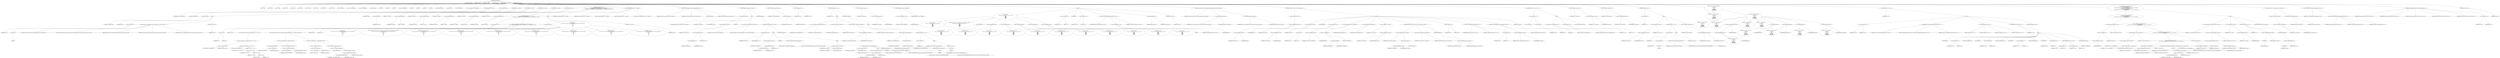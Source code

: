 digraph hostapd_notif_assoc {  
"1000126" [label = "(METHOD,hostapd_notif_assoc)" ]
"1000127" [label = "(PARAM,hostapd_data *hapd)" ]
"1000128" [label = "(PARAM,const u8 *addr)" ]
"1000129" [label = "(PARAM,const u8 *req_ies)" ]
"1000130" [label = "(PARAM,size_t req_ies_len)" ]
"1000131" [label = "(PARAM,int reassoc)" ]
"1000132" [label = "(BLOCK,,)" ]
"1000133" [label = "(LOCAL,v6: __int64)" ]
"1000134" [label = "(LOCAL,v11: __int64)" ]
"1000135" [label = "(LOCAL,v12: __int64)" ]
"1000136" [label = "(LOCAL,v13: __int64)" ]
"1000137" [label = "(LOCAL,v14: __int64)" ]
"1000138" [label = "(LOCAL,v15: __int64)" ]
"1000139" [label = "(LOCAL,v16: const u8 *)" ]
"1000140" [label = "(LOCAL,v17: size_t)" ]
"1000141" [label = "(LOCAL,v18: sta_info *)" ]
"1000142" [label = "(LOCAL,v19: sta_info *)" ]
"1000143" [label = "(LOCAL,v20: hostapd_iface *)" ]
"1000144" [label = "(LOCAL,v21: wpa_state_machine *)" ]
"1000145" [label = "(LOCAL,v22: wpa_authenticator *)" ]
"1000146" [label = "(LOCAL,v23: unsigned int)" ]
"1000147" [label = "(LOCAL,v24: bool)" ]
"1000148" [label = "(LOCAL,v25: u32)" ]
"1000149" [label = "(LOCAL,v26: int)" ]
"1000150" [label = "(LOCAL,v27: wpa_state_machine *)" ]
"1000151" [label = "(LOCAL,v28: int)" ]
"1000152" [label = "(LOCAL,v30: u8 *)" ]
"1000153" [label = "(LOCAL,v31: int)" ]
"1000154" [label = "(LOCAL,res: int)" ]
"1000155" [label = "(LOCAL,elems: ieee802_11_elems)" ]
"1000156" [label = "(LOCAL,buf: u8 [ 1064 ])" ]
"1000157" [label = "(LOCAL,v35: unsigned __int64)" ]
"1000158" [label = "(<operator>.assignment,v35 = __readfsqword(0x28u))" ]
"1000159" [label = "(IDENTIFIER,v35,v35 = __readfsqword(0x28u))" ]
"1000160" [label = "(__readfsqword,__readfsqword(0x28u))" ]
"1000161" [label = "(LITERAL,0x28u,__readfsqword(0x28u))" ]
"1000162" [label = "(CONTROL_STRUCTURE,if ( !addr ),if ( !addr ))" ]
"1000163" [label = "(<operator>.logicalNot,!addr)" ]
"1000164" [label = "(IDENTIFIER,addr,!addr)" ]
"1000165" [label = "(BLOCK,,)" ]
"1000166" [label = "(<operator>.assignment,v28 = -1)" ]
"1000167" [label = "(IDENTIFIER,v28,v28 = -1)" ]
"1000168" [label = "(<operator>.minus,-1)" ]
"1000169" [label = "(LITERAL,1,-1)" ]
"1000170" [label = "(wpa_printf,wpa_printf(2, \"hostapd_notif_assoc: Skip event with no address\", req_ies, req_ies_len, reassoc))" ]
"1000171" [label = "(LITERAL,2,wpa_printf(2, \"hostapd_notif_assoc: Skip event with no address\", req_ies, req_ies_len, reassoc))" ]
"1000172" [label = "(LITERAL,\"hostapd_notif_assoc: Skip event with no address\",wpa_printf(2, \"hostapd_notif_assoc: Skip event with no address\", req_ies, req_ies_len, reassoc))" ]
"1000173" [label = "(IDENTIFIER,req_ies,wpa_printf(2, \"hostapd_notif_assoc: Skip event with no address\", req_ies, req_ies_len, reassoc))" ]
"1000174" [label = "(IDENTIFIER,req_ies_len,wpa_printf(2, \"hostapd_notif_assoc: Skip event with no address\", req_ies, req_ies_len, reassoc))" ]
"1000175" [label = "(IDENTIFIER,reassoc,wpa_printf(2, \"hostapd_notif_assoc: Skip event with no address\", req_ies, req_ies_len, reassoc))" ]
"1000176" [label = "(RETURN,return v28;,return v28;)" ]
"1000177" [label = "(IDENTIFIER,v28,return v28;)" ]
"1000178" [label = "(<operator>.assignment,v6 = *addr)" ]
"1000179" [label = "(IDENTIFIER,v6,v6 = *addr)" ]
"1000180" [label = "(<operator>.indirection,*addr)" ]
"1000181" [label = "(IDENTIFIER,addr,v6 = *addr)" ]
"1000182" [label = "(<operator>.assignment,v11 = addr[2])" ]
"1000183" [label = "(IDENTIFIER,v11,v11 = addr[2])" ]
"1000184" [label = "(<operator>.indirectIndexAccess,addr[2])" ]
"1000185" [label = "(IDENTIFIER,addr,v11 = addr[2])" ]
"1000186" [label = "(LITERAL,2,v11 = addr[2])" ]
"1000187" [label = "(<operator>.assignment,v12 = addr[1])" ]
"1000188" [label = "(IDENTIFIER,v12,v12 = addr[1])" ]
"1000189" [label = "(<operator>.indirectIndexAccess,addr[1])" ]
"1000190" [label = "(IDENTIFIER,addr,v12 = addr[1])" ]
"1000191" [label = "(LITERAL,1,v12 = addr[1])" ]
"1000192" [label = "(<operator>.assignment,v13 = addr[3])" ]
"1000193" [label = "(IDENTIFIER,v13,v13 = addr[3])" ]
"1000194" [label = "(<operator>.indirectIndexAccess,addr[3])" ]
"1000195" [label = "(IDENTIFIER,addr,v13 = addr[3])" ]
"1000196" [label = "(LITERAL,3,v13 = addr[3])" ]
"1000197" [label = "(<operator>.assignment,v14 = addr[5])" ]
"1000198" [label = "(IDENTIFIER,v14,v14 = addr[5])" ]
"1000199" [label = "(<operator>.indirectIndexAccess,addr[5])" ]
"1000200" [label = "(IDENTIFIER,addr,v14 = addr[5])" ]
"1000201" [label = "(LITERAL,5,v14 = addr[5])" ]
"1000202" [label = "(<operator>.assignment,v15 = addr[4])" ]
"1000203" [label = "(IDENTIFIER,v15,v15 = addr[4])" ]
"1000204" [label = "(<operator>.indirectIndexAccess,addr[4])" ]
"1000205" [label = "(IDENTIFIER,addr,v15 = addr[4])" ]
"1000206" [label = "(LITERAL,4,v15 = addr[4])" ]
"1000207" [label = "(CONTROL_STRUCTURE,if ( (v6 & 1) != 0\n    || !((unsigned __int8)v14 | (unsigned __int8)(v15 | v13 | v11 | v12 | v6))\n    || *(_DWORD *)addr == *(_DWORD *)hapd->own_addr && *((_WORD *)addr + 2) == *(_WORD *)&hapd->own_addr[4] ),if ( (v6 & 1) != 0\n    || !((unsigned __int8)v14 | (unsigned __int8)(v15 | v13 | v11 | v12 | v6))\n    || *(_DWORD *)addr == *(_DWORD *)hapd->own_addr && *((_WORD *)addr + 2) == *(_WORD *)&hapd->own_addr[4] ))" ]
"1000208" [label = "(<operator>.logicalOr,(v6 & 1) != 0\n    || !((unsigned __int8)v14 | (unsigned __int8)(v15 | v13 | v11 | v12 | v6))\n    || *(_DWORD *)addr == *(_DWORD *)hapd->own_addr && *((_WORD *)addr + 2) == *(_WORD *)&hapd->own_addr[4])" ]
"1000209" [label = "(<operator>.notEquals,(v6 & 1) != 0)" ]
"1000210" [label = "(<operator>.and,v6 & 1)" ]
"1000211" [label = "(IDENTIFIER,v6,v6 & 1)" ]
"1000212" [label = "(LITERAL,1,v6 & 1)" ]
"1000213" [label = "(LITERAL,0,(v6 & 1) != 0)" ]
"1000214" [label = "(<operator>.logicalOr,!((unsigned __int8)v14 | (unsigned __int8)(v15 | v13 | v11 | v12 | v6))\n    || *(_DWORD *)addr == *(_DWORD *)hapd->own_addr && *((_WORD *)addr + 2) == *(_WORD *)&hapd->own_addr[4])" ]
"1000215" [label = "(<operator>.logicalNot,!((unsigned __int8)v14 | (unsigned __int8)(v15 | v13 | v11 | v12 | v6)))" ]
"1000216" [label = "(<operator>.or,(unsigned __int8)v14 | (unsigned __int8)(v15 | v13 | v11 | v12 | v6))" ]
"1000217" [label = "(<operator>.cast,(unsigned __int8)v14)" ]
"1000218" [label = "(UNKNOWN,unsigned __int8,unsigned __int8)" ]
"1000219" [label = "(IDENTIFIER,v14,(unsigned __int8)v14)" ]
"1000220" [label = "(<operator>.cast,(unsigned __int8)(v15 | v13 | v11 | v12 | v6))" ]
"1000221" [label = "(UNKNOWN,unsigned __int8,unsigned __int8)" ]
"1000222" [label = "(<operator>.or,v15 | v13 | v11 | v12 | v6)" ]
"1000223" [label = "(IDENTIFIER,v15,v15 | v13 | v11 | v12 | v6)" ]
"1000224" [label = "(<operator>.or,v13 | v11 | v12 | v6)" ]
"1000225" [label = "(IDENTIFIER,v13,v13 | v11 | v12 | v6)" ]
"1000226" [label = "(<operator>.or,v11 | v12 | v6)" ]
"1000227" [label = "(IDENTIFIER,v11,v11 | v12 | v6)" ]
"1000228" [label = "(<operator>.or,v12 | v6)" ]
"1000229" [label = "(IDENTIFIER,v12,v12 | v6)" ]
"1000230" [label = "(IDENTIFIER,v6,v12 | v6)" ]
"1000231" [label = "(<operator>.logicalAnd,*(_DWORD *)addr == *(_DWORD *)hapd->own_addr && *((_WORD *)addr + 2) == *(_WORD *)&hapd->own_addr[4])" ]
"1000232" [label = "(<operator>.equals,*(_DWORD *)addr == *(_DWORD *)hapd->own_addr)" ]
"1000233" [label = "(<operator>.indirection,*(_DWORD *)addr)" ]
"1000234" [label = "(<operator>.cast,(_DWORD *)addr)" ]
"1000235" [label = "(UNKNOWN,_DWORD *,_DWORD *)" ]
"1000236" [label = "(IDENTIFIER,addr,(_DWORD *)addr)" ]
"1000237" [label = "(<operator>.indirection,*(_DWORD *)hapd->own_addr)" ]
"1000238" [label = "(<operator>.cast,(_DWORD *)hapd->own_addr)" ]
"1000239" [label = "(UNKNOWN,_DWORD *,_DWORD *)" ]
"1000240" [label = "(<operator>.indirectFieldAccess,hapd->own_addr)" ]
"1000241" [label = "(IDENTIFIER,hapd,(_DWORD *)hapd->own_addr)" ]
"1000242" [label = "(FIELD_IDENTIFIER,own_addr,own_addr)" ]
"1000243" [label = "(<operator>.equals,*((_WORD *)addr + 2) == *(_WORD *)&hapd->own_addr[4])" ]
"1000244" [label = "(<operator>.indirection,*((_WORD *)addr + 2))" ]
"1000245" [label = "(<operator>.addition,(_WORD *)addr + 2)" ]
"1000246" [label = "(<operator>.cast,(_WORD *)addr)" ]
"1000247" [label = "(UNKNOWN,_WORD *,_WORD *)" ]
"1000248" [label = "(IDENTIFIER,addr,(_WORD *)addr)" ]
"1000249" [label = "(LITERAL,2,(_WORD *)addr + 2)" ]
"1000250" [label = "(<operator>.indirection,*(_WORD *)&hapd->own_addr[4])" ]
"1000251" [label = "(<operator>.cast,(_WORD *)&hapd->own_addr[4])" ]
"1000252" [label = "(UNKNOWN,_WORD *,_WORD *)" ]
"1000253" [label = "(<operator>.addressOf,&hapd->own_addr[4])" ]
"1000254" [label = "(<operator>.indirectIndexAccess,hapd->own_addr[4])" ]
"1000255" [label = "(<operator>.indirectFieldAccess,hapd->own_addr)" ]
"1000256" [label = "(IDENTIFIER,hapd,(_WORD *)&hapd->own_addr[4])" ]
"1000257" [label = "(FIELD_IDENTIFIER,own_addr,own_addr)" ]
"1000258" [label = "(LITERAL,4,(_WORD *)&hapd->own_addr[4])" ]
"1000259" [label = "(BLOCK,,)" ]
"1000260" [label = "(<operator>.assignment,v28 = 0)" ]
"1000261" [label = "(IDENTIFIER,v28,v28 = 0)" ]
"1000262" [label = "(LITERAL,0,v28 = 0)" ]
"1000263" [label = "(wpa_printf,wpa_printf(\n      2,\n      \"%s: Invalid SA=%02x:%02x:%02x:%02x:%02x:%02x in received indication - ignore this indication silently\",\n      \"hostapd_notif_assoc\",\n      v6,\n      v12,\n      v11,\n      v13,\n      v15,\n      v14))" ]
"1000264" [label = "(LITERAL,2,wpa_printf(\n      2,\n      \"%s: Invalid SA=%02x:%02x:%02x:%02x:%02x:%02x in received indication - ignore this indication silently\",\n      \"hostapd_notif_assoc\",\n      v6,\n      v12,\n      v11,\n      v13,\n      v15,\n      v14))" ]
"1000265" [label = "(LITERAL,\"%s: Invalid SA=%02x:%02x:%02x:%02x:%02x:%02x in received indication - ignore this indication silently\",wpa_printf(\n      2,\n      \"%s: Invalid SA=%02x:%02x:%02x:%02x:%02x:%02x in received indication - ignore this indication silently\",\n      \"hostapd_notif_assoc\",\n      v6,\n      v12,\n      v11,\n      v13,\n      v15,\n      v14))" ]
"1000266" [label = "(LITERAL,\"hostapd_notif_assoc\",wpa_printf(\n      2,\n      \"%s: Invalid SA=%02x:%02x:%02x:%02x:%02x:%02x in received indication - ignore this indication silently\",\n      \"hostapd_notif_assoc\",\n      v6,\n      v12,\n      v11,\n      v13,\n      v15,\n      v14))" ]
"1000267" [label = "(IDENTIFIER,v6,wpa_printf(\n      2,\n      \"%s: Invalid SA=%02x:%02x:%02x:%02x:%02x:%02x in received indication - ignore this indication silently\",\n      \"hostapd_notif_assoc\",\n      v6,\n      v12,\n      v11,\n      v13,\n      v15,\n      v14))" ]
"1000268" [label = "(IDENTIFIER,v12,wpa_printf(\n      2,\n      \"%s: Invalid SA=%02x:%02x:%02x:%02x:%02x:%02x in received indication - ignore this indication silently\",\n      \"hostapd_notif_assoc\",\n      v6,\n      v12,\n      v11,\n      v13,\n      v15,\n      v14))" ]
"1000269" [label = "(IDENTIFIER,v11,wpa_printf(\n      2,\n      \"%s: Invalid SA=%02x:%02x:%02x:%02x:%02x:%02x in received indication - ignore this indication silently\",\n      \"hostapd_notif_assoc\",\n      v6,\n      v12,\n      v11,\n      v13,\n      v15,\n      v14))" ]
"1000270" [label = "(IDENTIFIER,v13,wpa_printf(\n      2,\n      \"%s: Invalid SA=%02x:%02x:%02x:%02x:%02x:%02x in received indication - ignore this indication silently\",\n      \"hostapd_notif_assoc\",\n      v6,\n      v12,\n      v11,\n      v13,\n      v15,\n      v14))" ]
"1000271" [label = "(IDENTIFIER,v15,wpa_printf(\n      2,\n      \"%s: Invalid SA=%02x:%02x:%02x:%02x:%02x:%02x in received indication - ignore this indication silently\",\n      \"hostapd_notif_assoc\",\n      v6,\n      v12,\n      v11,\n      v13,\n      v15,\n      v14))" ]
"1000272" [label = "(IDENTIFIER,v14,wpa_printf(\n      2,\n      \"%s: Invalid SA=%02x:%02x:%02x:%02x:%02x:%02x in received indication - ignore this indication silently\",\n      \"hostapd_notif_assoc\",\n      v6,\n      v12,\n      v11,\n      v13,\n      v15,\n      v14))" ]
"1000273" [label = "(RETURN,return v28;,return v28;)" ]
"1000274" [label = "(IDENTIFIER,v28,return v28;)" ]
"1000275" [label = "(hostapd_logger,hostapd_logger(hapd, addr, 1u, 2, \"associated\"))" ]
"1000276" [label = "(IDENTIFIER,hapd,hostapd_logger(hapd, addr, 1u, 2, \"associated\"))" ]
"1000277" [label = "(IDENTIFIER,addr,hostapd_logger(hapd, addr, 1u, 2, \"associated\"))" ]
"1000278" [label = "(LITERAL,1u,hostapd_logger(hapd, addr, 1u, 2, \"associated\"))" ]
"1000279" [label = "(LITERAL,2,hostapd_logger(hapd, addr, 1u, 2, \"associated\"))" ]
"1000280" [label = "(LITERAL,\"associated\",hostapd_logger(hapd, addr, 1u, 2, \"associated\"))" ]
"1000281" [label = "(ieee802_11_parse_elems,ieee802_11_parse_elems(req_ies, req_ies_len, &elems, 0))" ]
"1000282" [label = "(IDENTIFIER,req_ies,ieee802_11_parse_elems(req_ies, req_ies_len, &elems, 0))" ]
"1000283" [label = "(IDENTIFIER,req_ies_len,ieee802_11_parse_elems(req_ies, req_ies_len, &elems, 0))" ]
"1000284" [label = "(<operator>.addressOf,&elems)" ]
"1000285" [label = "(IDENTIFIER,elems,ieee802_11_parse_elems(req_ies, req_ies_len, &elems, 0))" ]
"1000286" [label = "(LITERAL,0,ieee802_11_parse_elems(req_ies, req_ies_len, &elems, 0))" ]
"1000287" [label = "(CONTROL_STRUCTURE,if ( elems.wps_ie ),if ( elems.wps_ie ))" ]
"1000288" [label = "(<operator>.fieldAccess,elems.wps_ie)" ]
"1000289" [label = "(IDENTIFIER,elems,if ( elems.wps_ie ))" ]
"1000290" [label = "(FIELD_IDENTIFIER,wps_ie,wps_ie)" ]
"1000291" [label = "(BLOCK,,)" ]
"1000292" [label = "(<operator>.assignment,v16 = elems.wps_ie - 2)" ]
"1000293" [label = "(IDENTIFIER,v16,v16 = elems.wps_ie - 2)" ]
"1000294" [label = "(<operator>.subtraction,elems.wps_ie - 2)" ]
"1000295" [label = "(<operator>.fieldAccess,elems.wps_ie)" ]
"1000296" [label = "(IDENTIFIER,elems,elems.wps_ie - 2)" ]
"1000297" [label = "(FIELD_IDENTIFIER,wps_ie,wps_ie)" ]
"1000298" [label = "(LITERAL,2,elems.wps_ie - 2)" ]
"1000299" [label = "(IDENTIFIER,L,)" ]
"1000300" [label = "(wpa_printf,wpa_printf(2, \"STA included WPS IE in (Re)AssocReq\"))" ]
"1000301" [label = "(LITERAL,2,wpa_printf(2, \"STA included WPS IE in (Re)AssocReq\"))" ]
"1000302" [label = "(LITERAL,\"STA included WPS IE in (Re)AssocReq\",wpa_printf(2, \"STA included WPS IE in (Re)AssocReq\"))" ]
"1000303" [label = "(CONTROL_STRUCTURE,else,else)" ]
"1000304" [label = "(CONTROL_STRUCTURE,if ( elems.rsn_ie ),if ( elems.rsn_ie ))" ]
"1000305" [label = "(<operator>.fieldAccess,elems.rsn_ie)" ]
"1000306" [label = "(IDENTIFIER,elems,if ( elems.rsn_ie ))" ]
"1000307" [label = "(FIELD_IDENTIFIER,rsn_ie,rsn_ie)" ]
"1000308" [label = "(BLOCK,,)" ]
"1000309" [label = "(<operator>.assignment,v16 = elems.rsn_ie - 2)" ]
"1000310" [label = "(IDENTIFIER,v16,v16 = elems.rsn_ie - 2)" ]
"1000311" [label = "(<operator>.subtraction,elems.rsn_ie - 2)" ]
"1000312" [label = "(<operator>.fieldAccess,elems.rsn_ie)" ]
"1000313" [label = "(IDENTIFIER,elems,elems.rsn_ie - 2)" ]
"1000314" [label = "(FIELD_IDENTIFIER,rsn_ie,rsn_ie)" ]
"1000315" [label = "(LITERAL,2,elems.rsn_ie - 2)" ]
"1000316" [label = "(IDENTIFIER,L,)" ]
"1000317" [label = "(wpa_printf,wpa_printf(2, \"STA included RSN IE in (Re)AssocReq\"))" ]
"1000318" [label = "(LITERAL,2,wpa_printf(2, \"STA included RSN IE in (Re)AssocReq\"))" ]
"1000319" [label = "(LITERAL,\"STA included RSN IE in (Re)AssocReq\",wpa_printf(2, \"STA included RSN IE in (Re)AssocReq\"))" ]
"1000320" [label = "(CONTROL_STRUCTURE,else,else)" ]
"1000321" [label = "(BLOCK,,)" ]
"1000322" [label = "(<operator>.assignment,v16 = elems.wpa_ie)" ]
"1000323" [label = "(IDENTIFIER,v16,v16 = elems.wpa_ie)" ]
"1000324" [label = "(<operator>.fieldAccess,elems.wpa_ie)" ]
"1000325" [label = "(IDENTIFIER,elems,v16 = elems.wpa_ie)" ]
"1000326" [label = "(FIELD_IDENTIFIER,wpa_ie,wpa_ie)" ]
"1000327" [label = "(CONTROL_STRUCTURE,if ( elems.wpa_ie ),if ( elems.wpa_ie ))" ]
"1000328" [label = "(<operator>.fieldAccess,elems.wpa_ie)" ]
"1000329" [label = "(IDENTIFIER,elems,if ( elems.wpa_ie ))" ]
"1000330" [label = "(FIELD_IDENTIFIER,wpa_ie,wpa_ie)" ]
"1000331" [label = "(BLOCK,,)" ]
"1000332" [label = "(<operator>.assignment,v16 = elems.wpa_ie - 2)" ]
"1000333" [label = "(IDENTIFIER,v16,v16 = elems.wpa_ie - 2)" ]
"1000334" [label = "(<operator>.subtraction,elems.wpa_ie - 2)" ]
"1000335" [label = "(<operator>.fieldAccess,elems.wpa_ie)" ]
"1000336" [label = "(IDENTIFIER,elems,elems.wpa_ie - 2)" ]
"1000337" [label = "(FIELD_IDENTIFIER,wpa_ie,wpa_ie)" ]
"1000338" [label = "(LITERAL,2,elems.wpa_ie - 2)" ]
"1000339" [label = "(IDENTIFIER,L,)" ]
"1000340" [label = "(wpa_printf,wpa_printf(2, \"STA included WPA IE in (Re)AssocReq\"))" ]
"1000341" [label = "(LITERAL,2,wpa_printf(2, \"STA included WPA IE in (Re)AssocReq\"))" ]
"1000342" [label = "(LITERAL,\"STA included WPA IE in (Re)AssocReq\",wpa_printf(2, \"STA included WPA IE in (Re)AssocReq\"))" ]
"1000343" [label = "(CONTROL_STRUCTURE,else,else)" ]
"1000344" [label = "(BLOCK,,)" ]
"1000345" [label = "(IDENTIFIER,L,)" ]
"1000346" [label = "(wpa_printf,wpa_printf(2, \"STA did not include WPS/RSN/WPA IE in (Re)AssocReq\"))" ]
"1000347" [label = "(LITERAL,2,wpa_printf(2, \"STA did not include WPS/RSN/WPA IE in (Re)AssocReq\"))" ]
"1000348" [label = "(LITERAL,\"STA did not include WPS/RSN/WPA IE in (Re)AssocReq\",wpa_printf(2, \"STA did not include WPS/RSN/WPA IE in (Re)AssocReq\"))" ]
"1000349" [label = "(<operator>.assignment,v18 = ap_get_sta(hapd, addr))" ]
"1000350" [label = "(IDENTIFIER,v18,v18 = ap_get_sta(hapd, addr))" ]
"1000351" [label = "(ap_get_sta,ap_get_sta(hapd, addr))" ]
"1000352" [label = "(IDENTIFIER,hapd,ap_get_sta(hapd, addr))" ]
"1000353" [label = "(IDENTIFIER,addr,ap_get_sta(hapd, addr))" ]
"1000354" [label = "(<operator>.assignment,v19 = v18)" ]
"1000355" [label = "(IDENTIFIER,v19,v19 = v18)" ]
"1000356" [label = "(IDENTIFIER,v18,v19 = v18)" ]
"1000357" [label = "(CONTROL_STRUCTURE,if ( v18 ),if ( v18 ))" ]
"1000358" [label = "(IDENTIFIER,v18,if ( v18 ))" ]
"1000359" [label = "(BLOCK,,)" ]
"1000360" [label = "(ap_sta_no_session_timeout,ap_sta_no_session_timeout(hapd, v18))" ]
"1000361" [label = "(IDENTIFIER,hapd,ap_sta_no_session_timeout(hapd, v18))" ]
"1000362" [label = "(IDENTIFIER,v18,ap_sta_no_session_timeout(hapd, v18))" ]
"1000363" [label = "(accounting_sta_stop,accounting_sta_stop(hapd, v19))" ]
"1000364" [label = "(IDENTIFIER,hapd,accounting_sta_stop(hapd, v19))" ]
"1000365" [label = "(IDENTIFIER,v19,accounting_sta_stop(hapd, v19))" ]
"1000366" [label = "(<operator>.assignment,v19->timeout_next = STA_NULLFUNC)" ]
"1000367" [label = "(<operator>.indirectFieldAccess,v19->timeout_next)" ]
"1000368" [label = "(IDENTIFIER,v19,v19->timeout_next = STA_NULLFUNC)" ]
"1000369" [label = "(FIELD_IDENTIFIER,timeout_next,timeout_next)" ]
"1000370" [label = "(IDENTIFIER,STA_NULLFUNC,v19->timeout_next = STA_NULLFUNC)" ]
"1000371" [label = "(CONTROL_STRUCTURE,else,else)" ]
"1000372" [label = "(BLOCK,,)" ]
"1000373" [label = "(<operator>.assignment,v19 = ap_sta_add(hapd, addr))" ]
"1000374" [label = "(IDENTIFIER,v19,v19 = ap_sta_add(hapd, addr))" ]
"1000375" [label = "(ap_sta_add,ap_sta_add(hapd, addr))" ]
"1000376" [label = "(IDENTIFIER,hapd,ap_sta_add(hapd, addr))" ]
"1000377" [label = "(IDENTIFIER,addr,ap_sta_add(hapd, addr))" ]
"1000378" [label = "(CONTROL_STRUCTURE,if ( !v19 ),if ( !v19 ))" ]
"1000379" [label = "(<operator>.logicalNot,!v19)" ]
"1000380" [label = "(IDENTIFIER,v19,!v19)" ]
"1000381" [label = "(BLOCK,,)" ]
"1000382" [label = "(hostapd_drv_sta_disassoc,hostapd_drv_sta_disassoc(hapd, addr, 5))" ]
"1000383" [label = "(IDENTIFIER,hapd,hostapd_drv_sta_disassoc(hapd, addr, 5))" ]
"1000384" [label = "(IDENTIFIER,addr,hostapd_drv_sta_disassoc(hapd, addr, 5))" ]
"1000385" [label = "(LITERAL,5,hostapd_drv_sta_disassoc(hapd, addr, 5))" ]
"1000386" [label = "(RETURN,return -1;,return -1;)" ]
"1000387" [label = "(<operator>.minus,-1)" ]
"1000388" [label = "(LITERAL,1,-1)" ]
"1000389" [label = "(<operator>.assignment,v20 = hapd->iface)" ]
"1000390" [label = "(IDENTIFIER,v20,v20 = hapd->iface)" ]
"1000391" [label = "(<operator>.indirectFieldAccess,hapd->iface)" ]
"1000392" [label = "(IDENTIFIER,hapd,v20 = hapd->iface)" ]
"1000393" [label = "(FIELD_IDENTIFIER,iface,iface)" ]
"1000394" [label = "(<operators>.assignmentAnd,v19->flags &= 0xFFFECFFF)" ]
"1000395" [label = "(<operator>.indirectFieldAccess,v19->flags)" ]
"1000396" [label = "(IDENTIFIER,v19,v19->flags &= 0xFFFECFFF)" ]
"1000397" [label = "(FIELD_IDENTIFIER,flags,flags)" ]
"1000398" [label = "(LITERAL,0xFFFECFFF,v19->flags &= 0xFFFECFFF)" ]
"1000399" [label = "(BLOCK,,)" ]
"1000400" [label = "(wpa_printf,wpa_printf(\n      3,\n      \"STA %02x:%02x:%02x:%02x:%02x:%02x not allowed to connect\",\n      *addr,\n      addr[1],\n      addr[2],\n      addr[3],\n      addr[4],\n      addr[5]))" ]
"1000401" [label = "(LITERAL,3,wpa_printf(\n      3,\n      \"STA %02x:%02x:%02x:%02x:%02x:%02x not allowed to connect\",\n      *addr,\n      addr[1],\n      addr[2],\n      addr[3],\n      addr[4],\n      addr[5]))" ]
"1000402" [label = "(LITERAL,\"STA %02x:%02x:%02x:%02x:%02x:%02x not allowed to connect\",wpa_printf(\n      3,\n      \"STA %02x:%02x:%02x:%02x:%02x:%02x not allowed to connect\",\n      *addr,\n      addr[1],\n      addr[2],\n      addr[3],\n      addr[4],\n      addr[5]))" ]
"1000403" [label = "(<operator>.indirection,*addr)" ]
"1000404" [label = "(IDENTIFIER,addr,wpa_printf(\n      3,\n      \"STA %02x:%02x:%02x:%02x:%02x:%02x not allowed to connect\",\n      *addr,\n      addr[1],\n      addr[2],\n      addr[3],\n      addr[4],\n      addr[5]))" ]
"1000405" [label = "(<operator>.indirectIndexAccess,addr[1])" ]
"1000406" [label = "(IDENTIFIER,addr,wpa_printf(\n      3,\n      \"STA %02x:%02x:%02x:%02x:%02x:%02x not allowed to connect\",\n      *addr,\n      addr[1],\n      addr[2],\n      addr[3],\n      addr[4],\n      addr[5]))" ]
"1000407" [label = "(LITERAL,1,wpa_printf(\n      3,\n      \"STA %02x:%02x:%02x:%02x:%02x:%02x not allowed to connect\",\n      *addr,\n      addr[1],\n      addr[2],\n      addr[3],\n      addr[4],\n      addr[5]))" ]
"1000408" [label = "(<operator>.indirectIndexAccess,addr[2])" ]
"1000409" [label = "(IDENTIFIER,addr,wpa_printf(\n      3,\n      \"STA %02x:%02x:%02x:%02x:%02x:%02x not allowed to connect\",\n      *addr,\n      addr[1],\n      addr[2],\n      addr[3],\n      addr[4],\n      addr[5]))" ]
"1000410" [label = "(LITERAL,2,wpa_printf(\n      3,\n      \"STA %02x:%02x:%02x:%02x:%02x:%02x not allowed to connect\",\n      *addr,\n      addr[1],\n      addr[2],\n      addr[3],\n      addr[4],\n      addr[5]))" ]
"1000411" [label = "(<operator>.indirectIndexAccess,addr[3])" ]
"1000412" [label = "(IDENTIFIER,addr,wpa_printf(\n      3,\n      \"STA %02x:%02x:%02x:%02x:%02x:%02x not allowed to connect\",\n      *addr,\n      addr[1],\n      addr[2],\n      addr[3],\n      addr[4],\n      addr[5]))" ]
"1000413" [label = "(LITERAL,3,wpa_printf(\n      3,\n      \"STA %02x:%02x:%02x:%02x:%02x:%02x not allowed to connect\",\n      *addr,\n      addr[1],\n      addr[2],\n      addr[3],\n      addr[4],\n      addr[5]))" ]
"1000414" [label = "(<operator>.indirectIndexAccess,addr[4])" ]
"1000415" [label = "(IDENTIFIER,addr,wpa_printf(\n      3,\n      \"STA %02x:%02x:%02x:%02x:%02x:%02x not allowed to connect\",\n      *addr,\n      addr[1],\n      addr[2],\n      addr[3],\n      addr[4],\n      addr[5]))" ]
"1000416" [label = "(LITERAL,4,wpa_printf(\n      3,\n      \"STA %02x:%02x:%02x:%02x:%02x:%02x not allowed to connect\",\n      *addr,\n      addr[1],\n      addr[2],\n      addr[3],\n      addr[4],\n      addr[5]))" ]
"1000417" [label = "(<operator>.indirectIndexAccess,addr[5])" ]
"1000418" [label = "(IDENTIFIER,addr,wpa_printf(\n      3,\n      \"STA %02x:%02x:%02x:%02x:%02x:%02x not allowed to connect\",\n      *addr,\n      addr[1],\n      addr[2],\n      addr[3],\n      addr[4],\n      addr[5]))" ]
"1000419" [label = "(LITERAL,5,wpa_printf(\n      3,\n      \"STA %02x:%02x:%02x:%02x:%02x:%02x not allowed to connect\",\n      *addr,\n      addr[1],\n      addr[2],\n      addr[3],\n      addr[4],\n      addr[5]))" ]
"1000420" [label = "(<operator>.assignment,v31 = 1)" ]
"1000421" [label = "(IDENTIFIER,v31,v31 = 1)" ]
"1000422" [label = "(LITERAL,1,v31 = 1)" ]
"1000423" [label = "(JUMP_TARGET,fail)" ]
"1000424" [label = "(<operator>.assignment,v28 = -1)" ]
"1000425" [label = "(IDENTIFIER,v28,v28 = -1)" ]
"1000426" [label = "(<operator>.minus,-1)" ]
"1000427" [label = "(LITERAL,1,-1)" ]
"1000428" [label = "(hostapd_drv_sta_disassoc,hostapd_drv_sta_disassoc(hapd, v19->addr, v31))" ]
"1000429" [label = "(IDENTIFIER,hapd,hostapd_drv_sta_disassoc(hapd, v19->addr, v31))" ]
"1000430" [label = "(<operator>.indirectFieldAccess,v19->addr)" ]
"1000431" [label = "(IDENTIFIER,v19,hostapd_drv_sta_disassoc(hapd, v19->addr, v31))" ]
"1000432" [label = "(FIELD_IDENTIFIER,addr,addr)" ]
"1000433" [label = "(IDENTIFIER,v31,hostapd_drv_sta_disassoc(hapd, v19->addr, v31))" ]
"1000434" [label = "(ap_free_sta,ap_free_sta(hapd, v19))" ]
"1000435" [label = "(IDENTIFIER,hapd,ap_free_sta(hapd, v19))" ]
"1000436" [label = "(IDENTIFIER,v19,ap_free_sta(hapd, v19))" ]
"1000437" [label = "(RETURN,return v28;,return v28;)" ]
"1000438" [label = "(IDENTIFIER,v28,return v28;)" ]
"1000439" [label = "(ap_copy_sta_supp_op_classes,ap_copy_sta_supp_op_classes(v19, elems.supp_op_classes, elems.supp_op_classes_len))" ]
"1000440" [label = "(IDENTIFIER,v19,ap_copy_sta_supp_op_classes(v19, elems.supp_op_classes, elems.supp_op_classes_len))" ]
"1000441" [label = "(<operator>.fieldAccess,elems.supp_op_classes)" ]
"1000442" [label = "(IDENTIFIER,elems,ap_copy_sta_supp_op_classes(v19, elems.supp_op_classes, elems.supp_op_classes_len))" ]
"1000443" [label = "(FIELD_IDENTIFIER,supp_op_classes,supp_op_classes)" ]
"1000444" [label = "(<operator>.fieldAccess,elems.supp_op_classes_len)" ]
"1000445" [label = "(IDENTIFIER,elems,ap_copy_sta_supp_op_classes(v19, elems.supp_op_classes, elems.supp_op_classes_len))" ]
"1000446" [label = "(FIELD_IDENTIFIER,supp_op_classes_len,supp_op_classes_len)" ]
"1000447" [label = "(CONTROL_STRUCTURE,if ( !hapd->conf->wpa ),if ( !hapd->conf->wpa ))" ]
"1000448" [label = "(<operator>.logicalNot,!hapd->conf->wpa)" ]
"1000449" [label = "(<operator>.indirectFieldAccess,hapd->conf->wpa)" ]
"1000450" [label = "(<operator>.indirectFieldAccess,hapd->conf)" ]
"1000451" [label = "(IDENTIFIER,hapd,!hapd->conf->wpa)" ]
"1000452" [label = "(FIELD_IDENTIFIER,conf,conf)" ]
"1000453" [label = "(FIELD_IDENTIFIER,wpa,wpa)" ]
"1000454" [label = "(BLOCK,,)" ]
"1000455" [label = "(<operator>.assignment,v25 = v19->flags)" ]
"1000456" [label = "(IDENTIFIER,v25,v25 = v19->flags)" ]
"1000457" [label = "(<operator>.indirectFieldAccess,v19->flags)" ]
"1000458" [label = "(IDENTIFIER,v19,v25 = v19->flags)" ]
"1000459" [label = "(FIELD_IDENTIFIER,flags,flags)" ]
"1000460" [label = "(JUMP_TARGET,LABEL_19)" ]
"1000461" [label = "(<operator>.assignment,v26 = v25 & 2)" ]
"1000462" [label = "(IDENTIFIER,v26,v26 = v25 & 2)" ]
"1000463" [label = "(<operator>.and,v25 & 2)" ]
"1000464" [label = "(IDENTIFIER,v25,v25 & 2)" ]
"1000465" [label = "(LITERAL,2,v25 & 2)" ]
"1000466" [label = "(<operator>.assignment,v19->flags = v25 & 0xFFF7FFFF | 3)" ]
"1000467" [label = "(<operator>.indirectFieldAccess,v19->flags)" ]
"1000468" [label = "(IDENTIFIER,v19,v19->flags = v25 & 0xFFF7FFFF | 3)" ]
"1000469" [label = "(FIELD_IDENTIFIER,flags,flags)" ]
"1000470" [label = "(<operator>.or,v25 & 0xFFF7FFFF | 3)" ]
"1000471" [label = "(<operator>.and,v25 & 0xFFF7FFFF)" ]
"1000472" [label = "(IDENTIFIER,v25,v25 & 0xFFF7FFFF)" ]
"1000473" [label = "(LITERAL,0xFFF7FFFF,v25 & 0xFFF7FFFF)" ]
"1000474" [label = "(LITERAL,3,v25 & 0xFFF7FFFF | 3)" ]
"1000475" [label = "(hostapd_set_sta_flags,hostapd_set_sta_flags(hapd, v19))" ]
"1000476" [label = "(IDENTIFIER,hapd,hostapd_set_sta_flags(hapd, v19))" ]
"1000477" [label = "(IDENTIFIER,v19,hostapd_set_sta_flags(hapd, v19))" ]
"1000478" [label = "(<operator>.assignment,v27 = v19->wpa_sm)" ]
"1000479" [label = "(IDENTIFIER,v27,v27 = v19->wpa_sm)" ]
"1000480" [label = "(<operator>.indirectFieldAccess,v19->wpa_sm)" ]
"1000481" [label = "(IDENTIFIER,v19,v27 = v19->wpa_sm)" ]
"1000482" [label = "(FIELD_IDENTIFIER,wpa_sm,wpa_sm)" ]
"1000483" [label = "(CONTROL_STRUCTURE,if ( reassoc && v19->auth_alg == 2 ),if ( reassoc && v19->auth_alg == 2 ))" ]
"1000484" [label = "(<operator>.logicalAnd,reassoc && v19->auth_alg == 2)" ]
"1000485" [label = "(IDENTIFIER,reassoc,reassoc && v19->auth_alg == 2)" ]
"1000486" [label = "(<operator>.equals,v19->auth_alg == 2)" ]
"1000487" [label = "(<operator>.indirectFieldAccess,v19->auth_alg)" ]
"1000488" [label = "(IDENTIFIER,v19,v19->auth_alg == 2)" ]
"1000489" [label = "(FIELD_IDENTIFIER,auth_alg,auth_alg)" ]
"1000490" [label = "(LITERAL,2,v19->auth_alg == 2)" ]
"1000491" [label = "(wpa_auth_sm_event,wpa_auth_sm_event(v27, WPA_ASSOC_FT))" ]
"1000492" [label = "(IDENTIFIER,v27,wpa_auth_sm_event(v27, WPA_ASSOC_FT))" ]
"1000493" [label = "(IDENTIFIER,WPA_ASSOC_FT,wpa_auth_sm_event(v27, WPA_ASSOC_FT))" ]
"1000494" [label = "(CONTROL_STRUCTURE,else,else)" ]
"1000495" [label = "(wpa_auth_sm_event,wpa_auth_sm_event(v27, WPA_ASSOC))" ]
"1000496" [label = "(IDENTIFIER,v27,wpa_auth_sm_event(v27, WPA_ASSOC))" ]
"1000497" [label = "(IDENTIFIER,WPA_ASSOC,wpa_auth_sm_event(v27, WPA_ASSOC))" ]
"1000498" [label = "(<operator>.assignment,v28 = 0)" ]
"1000499" [label = "(IDENTIFIER,v28,v28 = 0)" ]
"1000500" [label = "(LITERAL,0,v28 = 0)" ]
"1000501" [label = "(hostapd_new_assoc_sta,hostapd_new_assoc_sta(hapd, v19, v26 != 0))" ]
"1000502" [label = "(IDENTIFIER,hapd,hostapd_new_assoc_sta(hapd, v19, v26 != 0))" ]
"1000503" [label = "(IDENTIFIER,v19,hostapd_new_assoc_sta(hapd, v19, v26 != 0))" ]
"1000504" [label = "(<operator>.notEquals,v26 != 0)" ]
"1000505" [label = "(IDENTIFIER,v26,v26 != 0)" ]
"1000506" [label = "(LITERAL,0,v26 != 0)" ]
"1000507" [label = "(ieee802_1x_notify_port_enabled,ieee802_1x_notify_port_enabled(v19->eapol_sm, 1))" ]
"1000508" [label = "(<operator>.indirectFieldAccess,v19->eapol_sm)" ]
"1000509" [label = "(IDENTIFIER,v19,ieee802_1x_notify_port_enabled(v19->eapol_sm, 1))" ]
"1000510" [label = "(FIELD_IDENTIFIER,eapol_sm,eapol_sm)" ]
"1000511" [label = "(LITERAL,1,ieee802_1x_notify_port_enabled(v19->eapol_sm, 1))" ]
"1000512" [label = "(RETURN,return v28;,return v28;)" ]
"1000513" [label = "(IDENTIFIER,v28,return v28;)" ]
"1000514" [label = "(CONTROL_STRUCTURE,if ( !v16 || !v17 ),if ( !v16 || !v17 ))" ]
"1000515" [label = "(<operator>.logicalOr,!v16 || !v17)" ]
"1000516" [label = "(<operator>.logicalNot,!v16)" ]
"1000517" [label = "(IDENTIFIER,v16,!v16)" ]
"1000518" [label = "(<operator>.logicalNot,!v17)" ]
"1000519" [label = "(IDENTIFIER,v17,!v17)" ]
"1000520" [label = "(BLOCK,,)" ]
"1000521" [label = "(wpa_printf,wpa_printf(2, \"No WPA/RSN IE from STA\"))" ]
"1000522" [label = "(LITERAL,2,wpa_printf(2, \"No WPA/RSN IE from STA\"))" ]
"1000523" [label = "(LITERAL,\"No WPA/RSN IE from STA\",wpa_printf(2, \"No WPA/RSN IE from STA\"))" ]
"1000524" [label = "(<operator>.assignment,v31 = 13)" ]
"1000525" [label = "(IDENTIFIER,v31,v31 = 13)" ]
"1000526" [label = "(LITERAL,13,v31 = 13)" ]
"1000527" [label = "(CONTROL_STRUCTURE,goto fail;,goto fail;)" ]
"1000528" [label = "(<operator>.assignment,v21 = v19->wpa_sm)" ]
"1000529" [label = "(IDENTIFIER,v21,v21 = v19->wpa_sm)" ]
"1000530" [label = "(<operator>.indirectFieldAccess,v19->wpa_sm)" ]
"1000531" [label = "(IDENTIFIER,v19,v21 = v19->wpa_sm)" ]
"1000532" [label = "(FIELD_IDENTIFIER,wpa_sm,wpa_sm)" ]
"1000533" [label = "(<operator>.assignment,v22 = hapd->wpa_auth)" ]
"1000534" [label = "(IDENTIFIER,v22,v22 = hapd->wpa_auth)" ]
"1000535" [label = "(<operator>.indirectFieldAccess,hapd->wpa_auth)" ]
"1000536" [label = "(IDENTIFIER,hapd,v22 = hapd->wpa_auth)" ]
"1000537" [label = "(FIELD_IDENTIFIER,wpa_auth,wpa_auth)" ]
"1000538" [label = "(CONTROL_STRUCTURE,if ( !v21 ),if ( !v21 ))" ]
"1000539" [label = "(<operator>.logicalNot,!v21)" ]
"1000540" [label = "(IDENTIFIER,v21,!v21)" ]
"1000541" [label = "(BLOCK,,)" ]
"1000542" [label = "(<operator>.assignment,v19->wpa_sm = v21)" ]
"1000543" [label = "(<operator>.indirectFieldAccess,v19->wpa_sm)" ]
"1000544" [label = "(IDENTIFIER,v19,v19->wpa_sm = v21)" ]
"1000545" [label = "(FIELD_IDENTIFIER,wpa_sm,wpa_sm)" ]
"1000546" [label = "(IDENTIFIER,v21,v19->wpa_sm = v21)" ]
"1000547" [label = "(CONTROL_STRUCTURE,if ( !v21 ),if ( !v21 ))" ]
"1000548" [label = "(<operator>.logicalNot,!v21)" ]
"1000549" [label = "(IDENTIFIER,v21,!v21)" ]
"1000550" [label = "(BLOCK,,)" ]
"1000551" [label = "(<operator>.assignment,v28 = -1)" ]
"1000552" [label = "(IDENTIFIER,v28,v28 = -1)" ]
"1000553" [label = "(<operator>.minus,-1)" ]
"1000554" [label = "(LITERAL,1,-1)" ]
"1000555" [label = "(wpa_printf,wpa_printf(5, \"Failed to initialize WPA state machine\"))" ]
"1000556" [label = "(LITERAL,5,wpa_printf(5, \"Failed to initialize WPA state machine\"))" ]
"1000557" [label = "(LITERAL,\"Failed to initialize WPA state machine\",wpa_printf(5, \"Failed to initialize WPA state machine\"))" ]
"1000558" [label = "(RETURN,return v28;,return v28;)" ]
"1000559" [label = "(IDENTIFIER,v28,return v28;)" ]
"1000560" [label = "(<operator>.assignment,v22 = hapd->wpa_auth)" ]
"1000561" [label = "(IDENTIFIER,v22,v22 = hapd->wpa_auth)" ]
"1000562" [label = "(<operator>.indirectFieldAccess,hapd->wpa_auth)" ]
"1000563" [label = "(IDENTIFIER,hapd,v22 = hapd->wpa_auth)" ]
"1000564" [label = "(FIELD_IDENTIFIER,wpa_auth,wpa_auth)" ]
"1000565" [label = "(<operator>.assignment,v23 = wpa_validate_wpa_ie(\n          v22,\n          v21,\n          hapd->iface->freq,\n          v16,\n          v17,\n          elems.mdie,\n          elems.mdie_len,\n          elems.owe_dh,\n          elems.owe_dh_len))" ]
"1000566" [label = "(IDENTIFIER,v23,v23 = wpa_validate_wpa_ie(\n          v22,\n          v21,\n          hapd->iface->freq,\n          v16,\n          v17,\n          elems.mdie,\n          elems.mdie_len,\n          elems.owe_dh,\n          elems.owe_dh_len))" ]
"1000567" [label = "(wpa_validate_wpa_ie,wpa_validate_wpa_ie(\n          v22,\n          v21,\n          hapd->iface->freq,\n          v16,\n          v17,\n          elems.mdie,\n          elems.mdie_len,\n          elems.owe_dh,\n          elems.owe_dh_len))" ]
"1000568" [label = "(IDENTIFIER,v22,wpa_validate_wpa_ie(\n          v22,\n          v21,\n          hapd->iface->freq,\n          v16,\n          v17,\n          elems.mdie,\n          elems.mdie_len,\n          elems.owe_dh,\n          elems.owe_dh_len))" ]
"1000569" [label = "(IDENTIFIER,v21,wpa_validate_wpa_ie(\n          v22,\n          v21,\n          hapd->iface->freq,\n          v16,\n          v17,\n          elems.mdie,\n          elems.mdie_len,\n          elems.owe_dh,\n          elems.owe_dh_len))" ]
"1000570" [label = "(<operator>.indirectFieldAccess,hapd->iface->freq)" ]
"1000571" [label = "(<operator>.indirectFieldAccess,hapd->iface)" ]
"1000572" [label = "(IDENTIFIER,hapd,wpa_validate_wpa_ie(\n          v22,\n          v21,\n          hapd->iface->freq,\n          v16,\n          v17,\n          elems.mdie,\n          elems.mdie_len,\n          elems.owe_dh,\n          elems.owe_dh_len))" ]
"1000573" [label = "(FIELD_IDENTIFIER,iface,iface)" ]
"1000574" [label = "(FIELD_IDENTIFIER,freq,freq)" ]
"1000575" [label = "(IDENTIFIER,v16,wpa_validate_wpa_ie(\n          v22,\n          v21,\n          hapd->iface->freq,\n          v16,\n          v17,\n          elems.mdie,\n          elems.mdie_len,\n          elems.owe_dh,\n          elems.owe_dh_len))" ]
"1000576" [label = "(IDENTIFIER,v17,wpa_validate_wpa_ie(\n          v22,\n          v21,\n          hapd->iface->freq,\n          v16,\n          v17,\n          elems.mdie,\n          elems.mdie_len,\n          elems.owe_dh,\n          elems.owe_dh_len))" ]
"1000577" [label = "(<operator>.fieldAccess,elems.mdie)" ]
"1000578" [label = "(IDENTIFIER,elems,wpa_validate_wpa_ie(\n          v22,\n          v21,\n          hapd->iface->freq,\n          v16,\n          v17,\n          elems.mdie,\n          elems.mdie_len,\n          elems.owe_dh,\n          elems.owe_dh_len))" ]
"1000579" [label = "(FIELD_IDENTIFIER,mdie,mdie)" ]
"1000580" [label = "(<operator>.fieldAccess,elems.mdie_len)" ]
"1000581" [label = "(IDENTIFIER,elems,wpa_validate_wpa_ie(\n          v22,\n          v21,\n          hapd->iface->freq,\n          v16,\n          v17,\n          elems.mdie,\n          elems.mdie_len,\n          elems.owe_dh,\n          elems.owe_dh_len))" ]
"1000582" [label = "(FIELD_IDENTIFIER,mdie_len,mdie_len)" ]
"1000583" [label = "(<operator>.fieldAccess,elems.owe_dh)" ]
"1000584" [label = "(IDENTIFIER,elems,wpa_validate_wpa_ie(\n          v22,\n          v21,\n          hapd->iface->freq,\n          v16,\n          v17,\n          elems.mdie,\n          elems.mdie_len,\n          elems.owe_dh,\n          elems.owe_dh_len))" ]
"1000585" [label = "(FIELD_IDENTIFIER,owe_dh,owe_dh)" ]
"1000586" [label = "(<operator>.fieldAccess,elems.owe_dh_len)" ]
"1000587" [label = "(IDENTIFIER,elems,wpa_validate_wpa_ie(\n          v22,\n          v21,\n          hapd->iface->freq,\n          v16,\n          v17,\n          elems.mdie,\n          elems.mdie_len,\n          elems.owe_dh,\n          elems.owe_dh_len))" ]
"1000588" [label = "(FIELD_IDENTIFIER,owe_dh_len,owe_dh_len)" ]
"1000589" [label = "(CONTROL_STRUCTURE,if ( v23 ),if ( v23 ))" ]
"1000590" [label = "(IDENTIFIER,v23,if ( v23 ))" ]
"1000591" [label = "(BLOCK,,)" ]
"1000592" [label = "(<operator>.assignment,res = v23)" ]
"1000593" [label = "(IDENTIFIER,res,res = v23)" ]
"1000594" [label = "(IDENTIFIER,v23,res = v23)" ]
"1000595" [label = "(wpa_printf,wpa_printf(2, \"WPA/RSN information element rejected? (res %u)\", v23))" ]
"1000596" [label = "(LITERAL,2,wpa_printf(2, \"WPA/RSN information element rejected? (res %u)\", v23))" ]
"1000597" [label = "(LITERAL,\"WPA/RSN information element rejected? (res %u)\",wpa_printf(2, \"WPA/RSN information element rejected? (res %u)\", v23))" ]
"1000598" [label = "(IDENTIFIER,v23,wpa_printf(2, \"WPA/RSN information element rejected? (res %u)\", v23))" ]
"1000599" [label = "(wpa_hexdump,wpa_hexdump(2, \"IE\", v16, v17))" ]
"1000600" [label = "(LITERAL,2,wpa_hexdump(2, \"IE\", v16, v17))" ]
"1000601" [label = "(LITERAL,\"IE\",wpa_hexdump(2, \"IE\", v16, v17))" ]
"1000602" [label = "(IDENTIFIER,v16,wpa_hexdump(2, \"IE\", v16, v17))" ]
"1000603" [label = "(IDENTIFIER,v17,wpa_hexdump(2, \"IE\", v16, v17))" ]
"1000604" [label = "(CONTROL_STRUCTURE,switch ( res ),switch ( res ))" ]
"1000605" [label = "(IDENTIFIER,res,switch ( res ))" ]
"1000606" [label = "(BLOCK,,)" ]
"1000607" [label = "(JUMP_TARGET,case 2)" ]
"1000608" [label = "(<operator>.assignment,v31 = 18)" ]
"1000609" [label = "(IDENTIFIER,v31,v31 = 18)" ]
"1000610" [label = "(LITERAL,18,v31 = 18)" ]
"1000611" [label = "(CONTROL_STRUCTURE,break;,break;)" ]
"1000612" [label = "(JUMP_TARGET,case 3)" ]
"1000613" [label = "(<operator>.assignment,v31 = 19)" ]
"1000614" [label = "(IDENTIFIER,v31,v31 = 19)" ]
"1000615" [label = "(LITERAL,19,v31 = 19)" ]
"1000616" [label = "(CONTROL_STRUCTURE,break;,break;)" ]
"1000617" [label = "(JUMP_TARGET,case 4)" ]
"1000618" [label = "(<operator>.assignment,v31 = 20)" ]
"1000619" [label = "(IDENTIFIER,v31,v31 = 20)" ]
"1000620" [label = "(LITERAL,20,v31 = 20)" ]
"1000621" [label = "(CONTROL_STRUCTURE,break;,break;)" ]
"1000622" [label = "(JUMP_TARGET,default)" ]
"1000623" [label = "(<operator>.assignment,v31 = 13)" ]
"1000624" [label = "(IDENTIFIER,v31,v31 = 13)" ]
"1000625" [label = "(LITERAL,13,v31 = 13)" ]
"1000626" [label = "(CONTROL_STRUCTURE,if ( res == 8 ),if ( res == 8 ))" ]
"1000627" [label = "(<operator>.equals,res == 8)" ]
"1000628" [label = "(IDENTIFIER,res,res == 8)" ]
"1000629" [label = "(LITERAL,8,res == 8)" ]
"1000630" [label = "(<operator>.assignment,v31 = 24)" ]
"1000631" [label = "(IDENTIFIER,v31,v31 = 24)" ]
"1000632" [label = "(LITERAL,24,v31 = 24)" ]
"1000633" [label = "(CONTROL_STRUCTURE,break;,break;)" ]
"1000634" [label = "(CONTROL_STRUCTURE,goto fail;,goto fail;)" ]
"1000635" [label = "(CONTROL_STRUCTURE,if ( (v19->flags & 0x402) != 1026\n    || (v28 = v19->sa_query_timed_out) != 0\n    || v19->sa_query_count > 0\n    && ((ap_check_sa_query_timeout(hapd, v19), (v19->flags & 0x402) != 1026) || v19->sa_query_timed_out)\n    || v19->auth_alg == 2 ),if ( (v19->flags & 0x402) != 1026\n    || (v28 = v19->sa_query_timed_out) != 0\n    || v19->sa_query_count > 0\n    && ((ap_check_sa_query_timeout(hapd, v19), (v19->flags & 0x402) != 1026) || v19->sa_query_timed_out)\n    || v19->auth_alg == 2 ))" ]
"1000636" [label = "(<operator>.logicalOr,(v19->flags & 0x402) != 1026\n    || (v28 = v19->sa_query_timed_out) != 0\n    || v19->sa_query_count > 0\n    && ((ap_check_sa_query_timeout(hapd, v19), (v19->flags & 0x402) != 1026) || v19->sa_query_timed_out)\n    || v19->auth_alg == 2)" ]
"1000637" [label = "(<operator>.notEquals,(v19->flags & 0x402) != 1026)" ]
"1000638" [label = "(<operator>.and,v19->flags & 0x402)" ]
"1000639" [label = "(<operator>.indirectFieldAccess,v19->flags)" ]
"1000640" [label = "(IDENTIFIER,v19,v19->flags & 0x402)" ]
"1000641" [label = "(FIELD_IDENTIFIER,flags,flags)" ]
"1000642" [label = "(LITERAL,0x402,v19->flags & 0x402)" ]
"1000643" [label = "(LITERAL,1026,(v19->flags & 0x402) != 1026)" ]
"1000644" [label = "(<operator>.logicalOr,(v28 = v19->sa_query_timed_out) != 0\n    || v19->sa_query_count > 0\n    && ((ap_check_sa_query_timeout(hapd, v19), (v19->flags & 0x402) != 1026) || v19->sa_query_timed_out)\n    || v19->auth_alg == 2)" ]
"1000645" [label = "(<operator>.notEquals,(v28 = v19->sa_query_timed_out) != 0)" ]
"1000646" [label = "(<operator>.assignment,v28 = v19->sa_query_timed_out)" ]
"1000647" [label = "(IDENTIFIER,v28,v28 = v19->sa_query_timed_out)" ]
"1000648" [label = "(<operator>.indirectFieldAccess,v19->sa_query_timed_out)" ]
"1000649" [label = "(IDENTIFIER,v19,v28 = v19->sa_query_timed_out)" ]
"1000650" [label = "(FIELD_IDENTIFIER,sa_query_timed_out,sa_query_timed_out)" ]
"1000651" [label = "(LITERAL,0,(v28 = v19->sa_query_timed_out) != 0)" ]
"1000652" [label = "(<operator>.logicalOr,v19->sa_query_count > 0\n    && ((ap_check_sa_query_timeout(hapd, v19), (v19->flags & 0x402) != 1026) || v19->sa_query_timed_out)\n    || v19->auth_alg == 2)" ]
"1000653" [label = "(<operator>.logicalAnd,v19->sa_query_count > 0\n    && ((ap_check_sa_query_timeout(hapd, v19), (v19->flags & 0x402) != 1026) || v19->sa_query_timed_out))" ]
"1000654" [label = "(<operator>.greaterThan,v19->sa_query_count > 0)" ]
"1000655" [label = "(<operator>.indirectFieldAccess,v19->sa_query_count)" ]
"1000656" [label = "(IDENTIFIER,v19,v19->sa_query_count > 0)" ]
"1000657" [label = "(FIELD_IDENTIFIER,sa_query_count,sa_query_count)" ]
"1000658" [label = "(LITERAL,0,v19->sa_query_count > 0)" ]
"1000659" [label = "(<operator>.logicalOr,(ap_check_sa_query_timeout(hapd, v19), (v19->flags & 0x402) != 1026) || v19->sa_query_timed_out)" ]
"1000660" [label = "(BLOCK,,)" ]
"1000661" [label = "(ap_check_sa_query_timeout,ap_check_sa_query_timeout(hapd, v19))" ]
"1000662" [label = "(IDENTIFIER,hapd,ap_check_sa_query_timeout(hapd, v19))" ]
"1000663" [label = "(IDENTIFIER,v19,ap_check_sa_query_timeout(hapd, v19))" ]
"1000664" [label = "(<operator>.notEquals,(v19->flags & 0x402) != 1026)" ]
"1000665" [label = "(<operator>.and,v19->flags & 0x402)" ]
"1000666" [label = "(<operator>.indirectFieldAccess,v19->flags)" ]
"1000667" [label = "(IDENTIFIER,v19,v19->flags & 0x402)" ]
"1000668" [label = "(FIELD_IDENTIFIER,flags,flags)" ]
"1000669" [label = "(LITERAL,0x402,v19->flags & 0x402)" ]
"1000670" [label = "(LITERAL,1026,(v19->flags & 0x402) != 1026)" ]
"1000671" [label = "(<operator>.indirectFieldAccess,v19->sa_query_timed_out)" ]
"1000672" [label = "(IDENTIFIER,v19,(ap_check_sa_query_timeout(hapd, v19), (v19->flags & 0x402) != 1026) || v19->sa_query_timed_out)" ]
"1000673" [label = "(FIELD_IDENTIFIER,sa_query_timed_out,sa_query_timed_out)" ]
"1000674" [label = "(<operator>.equals,v19->auth_alg == 2)" ]
"1000675" [label = "(<operator>.indirectFieldAccess,v19->auth_alg)" ]
"1000676" [label = "(IDENTIFIER,v19,v19->auth_alg == 2)" ]
"1000677" [label = "(FIELD_IDENTIFIER,auth_alg,auth_alg)" ]
"1000678" [label = "(LITERAL,2,v19->auth_alg == 2)" ]
"1000679" [label = "(BLOCK,,)" ]
"1000680" [label = "(<operator>.assignment,v24 = wpa_auth_uses_mfp(v19->wpa_sm) == 0)" ]
"1000681" [label = "(IDENTIFIER,v24,v24 = wpa_auth_uses_mfp(v19->wpa_sm) == 0)" ]
"1000682" [label = "(<operator>.equals,wpa_auth_uses_mfp(v19->wpa_sm) == 0)" ]
"1000683" [label = "(wpa_auth_uses_mfp,wpa_auth_uses_mfp(v19->wpa_sm))" ]
"1000684" [label = "(<operator>.indirectFieldAccess,v19->wpa_sm)" ]
"1000685" [label = "(IDENTIFIER,v19,wpa_auth_uses_mfp(v19->wpa_sm))" ]
"1000686" [label = "(FIELD_IDENTIFIER,wpa_sm,wpa_sm)" ]
"1000687" [label = "(LITERAL,0,wpa_auth_uses_mfp(v19->wpa_sm) == 0)" ]
"1000688" [label = "(<operator>.assignment,v25 = v19->flags)" ]
"1000689" [label = "(IDENTIFIER,v25,v25 = v19->flags)" ]
"1000690" [label = "(<operator>.indirectFieldAccess,v19->flags)" ]
"1000691" [label = "(IDENTIFIER,v19,v25 = v19->flags)" ]
"1000692" [label = "(FIELD_IDENTIFIER,flags,flags)" ]
"1000693" [label = "(CONTROL_STRUCTURE,if ( v24 ),if ( v24 ))" ]
"1000694" [label = "(IDENTIFIER,v24,if ( v24 ))" ]
"1000695" [label = "(<operators>.assignmentAnd,BYTE1(v25) &= 0xFBu)" ]
"1000696" [label = "(BYTE1,BYTE1(v25))" ]
"1000697" [label = "(IDENTIFIER,v25,BYTE1(v25))" ]
"1000698" [label = "(LITERAL,0xFBu,BYTE1(v25) &= 0xFBu)" ]
"1000699" [label = "(CONTROL_STRUCTURE,else,else)" ]
"1000700" [label = "(<operators>.assignmentOr,BYTE1(v25) |= 4u)" ]
"1000701" [label = "(BYTE1,BYTE1(v25))" ]
"1000702" [label = "(IDENTIFIER,v25,BYTE1(v25))" ]
"1000703" [label = "(LITERAL,4u,BYTE1(v25) |= 4u)" ]
"1000704" [label = "(CONTROL_STRUCTURE,goto LABEL_19;,goto LABEL_19;)" ]
"1000705" [label = "(CONTROL_STRUCTURE,if ( !v19->sa_query_count ),if ( !v19->sa_query_count ))" ]
"1000706" [label = "(<operator>.logicalNot,!v19->sa_query_count)" ]
"1000707" [label = "(<operator>.indirectFieldAccess,v19->sa_query_count)" ]
"1000708" [label = "(IDENTIFIER,v19,!v19->sa_query_count)" ]
"1000709" [label = "(FIELD_IDENTIFIER,sa_query_count,sa_query_count)" ]
"1000710" [label = "(ap_sta_start_sa_query,ap_sta_start_sa_query(hapd, v19))" ]
"1000711" [label = "(IDENTIFIER,hapd,ap_sta_start_sa_query(hapd, v19))" ]
"1000712" [label = "(IDENTIFIER,v19,ap_sta_start_sa_query(hapd, v19))" ]
"1000713" [label = "(<operator>.assignment,v30 = hostapd_eid_assoc_comeback_time(hapd, v19, buf))" ]
"1000714" [label = "(IDENTIFIER,v30,v30 = hostapd_eid_assoc_comeback_time(hapd, v19, buf))" ]
"1000715" [label = "(hostapd_eid_assoc_comeback_time,hostapd_eid_assoc_comeback_time(hapd, v19, buf))" ]
"1000716" [label = "(IDENTIFIER,hapd,hostapd_eid_assoc_comeback_time(hapd, v19, buf))" ]
"1000717" [label = "(IDENTIFIER,v19,hostapd_eid_assoc_comeback_time(hapd, v19, buf))" ]
"1000718" [label = "(IDENTIFIER,buf,hostapd_eid_assoc_comeback_time(hapd, v19, buf))" ]
"1000719" [label = "(hostapd_sta_assoc,hostapd_sta_assoc(hapd, addr, reassoc, 0x1Eu, buf, v30 - buf))" ]
"1000720" [label = "(IDENTIFIER,hapd,hostapd_sta_assoc(hapd, addr, reassoc, 0x1Eu, buf, v30 - buf))" ]
"1000721" [label = "(IDENTIFIER,addr,hostapd_sta_assoc(hapd, addr, reassoc, 0x1Eu, buf, v30 - buf))" ]
"1000722" [label = "(IDENTIFIER,reassoc,hostapd_sta_assoc(hapd, addr, reassoc, 0x1Eu, buf, v30 - buf))" ]
"1000723" [label = "(LITERAL,0x1Eu,hostapd_sta_assoc(hapd, addr, reassoc, 0x1Eu, buf, v30 - buf))" ]
"1000724" [label = "(IDENTIFIER,buf,hostapd_sta_assoc(hapd, addr, reassoc, 0x1Eu, buf, v30 - buf))" ]
"1000725" [label = "(<operator>.subtraction,v30 - buf)" ]
"1000726" [label = "(IDENTIFIER,v30,v30 - buf)" ]
"1000727" [label = "(IDENTIFIER,buf,v30 - buf)" ]
"1000728" [label = "(RETURN,return v28;,return v28;)" ]
"1000729" [label = "(IDENTIFIER,v28,return v28;)" ]
"1000730" [label = "(METHOD_RETURN,int __fastcall)" ]
  "1000126" -> "1000127" 
  "1000126" -> "1000128" 
  "1000126" -> "1000129" 
  "1000126" -> "1000130" 
  "1000126" -> "1000131" 
  "1000126" -> "1000132" 
  "1000126" -> "1000730" 
  "1000132" -> "1000133" 
  "1000132" -> "1000134" 
  "1000132" -> "1000135" 
  "1000132" -> "1000136" 
  "1000132" -> "1000137" 
  "1000132" -> "1000138" 
  "1000132" -> "1000139" 
  "1000132" -> "1000140" 
  "1000132" -> "1000141" 
  "1000132" -> "1000142" 
  "1000132" -> "1000143" 
  "1000132" -> "1000144" 
  "1000132" -> "1000145" 
  "1000132" -> "1000146" 
  "1000132" -> "1000147" 
  "1000132" -> "1000148" 
  "1000132" -> "1000149" 
  "1000132" -> "1000150" 
  "1000132" -> "1000151" 
  "1000132" -> "1000152" 
  "1000132" -> "1000153" 
  "1000132" -> "1000154" 
  "1000132" -> "1000155" 
  "1000132" -> "1000156" 
  "1000132" -> "1000157" 
  "1000132" -> "1000158" 
  "1000132" -> "1000162" 
  "1000132" -> "1000178" 
  "1000132" -> "1000182" 
  "1000132" -> "1000187" 
  "1000132" -> "1000192" 
  "1000132" -> "1000197" 
  "1000132" -> "1000202" 
  "1000132" -> "1000207" 
  "1000132" -> "1000275" 
  "1000132" -> "1000281" 
  "1000132" -> "1000287" 
  "1000132" -> "1000349" 
  "1000132" -> "1000354" 
  "1000132" -> "1000357" 
  "1000132" -> "1000389" 
  "1000132" -> "1000394" 
  "1000132" -> "1000399" 
  "1000132" -> "1000439" 
  "1000132" -> "1000447" 
  "1000132" -> "1000514" 
  "1000132" -> "1000528" 
  "1000132" -> "1000533" 
  "1000132" -> "1000538" 
  "1000132" -> "1000565" 
  "1000132" -> "1000589" 
  "1000132" -> "1000635" 
  "1000132" -> "1000705" 
  "1000132" -> "1000713" 
  "1000132" -> "1000719" 
  "1000132" -> "1000728" 
  "1000158" -> "1000159" 
  "1000158" -> "1000160" 
  "1000160" -> "1000161" 
  "1000162" -> "1000163" 
  "1000162" -> "1000165" 
  "1000163" -> "1000164" 
  "1000165" -> "1000166" 
  "1000165" -> "1000170" 
  "1000165" -> "1000176" 
  "1000166" -> "1000167" 
  "1000166" -> "1000168" 
  "1000168" -> "1000169" 
  "1000170" -> "1000171" 
  "1000170" -> "1000172" 
  "1000170" -> "1000173" 
  "1000170" -> "1000174" 
  "1000170" -> "1000175" 
  "1000176" -> "1000177" 
  "1000178" -> "1000179" 
  "1000178" -> "1000180" 
  "1000180" -> "1000181" 
  "1000182" -> "1000183" 
  "1000182" -> "1000184" 
  "1000184" -> "1000185" 
  "1000184" -> "1000186" 
  "1000187" -> "1000188" 
  "1000187" -> "1000189" 
  "1000189" -> "1000190" 
  "1000189" -> "1000191" 
  "1000192" -> "1000193" 
  "1000192" -> "1000194" 
  "1000194" -> "1000195" 
  "1000194" -> "1000196" 
  "1000197" -> "1000198" 
  "1000197" -> "1000199" 
  "1000199" -> "1000200" 
  "1000199" -> "1000201" 
  "1000202" -> "1000203" 
  "1000202" -> "1000204" 
  "1000204" -> "1000205" 
  "1000204" -> "1000206" 
  "1000207" -> "1000208" 
  "1000207" -> "1000259" 
  "1000208" -> "1000209" 
  "1000208" -> "1000214" 
  "1000209" -> "1000210" 
  "1000209" -> "1000213" 
  "1000210" -> "1000211" 
  "1000210" -> "1000212" 
  "1000214" -> "1000215" 
  "1000214" -> "1000231" 
  "1000215" -> "1000216" 
  "1000216" -> "1000217" 
  "1000216" -> "1000220" 
  "1000217" -> "1000218" 
  "1000217" -> "1000219" 
  "1000220" -> "1000221" 
  "1000220" -> "1000222" 
  "1000222" -> "1000223" 
  "1000222" -> "1000224" 
  "1000224" -> "1000225" 
  "1000224" -> "1000226" 
  "1000226" -> "1000227" 
  "1000226" -> "1000228" 
  "1000228" -> "1000229" 
  "1000228" -> "1000230" 
  "1000231" -> "1000232" 
  "1000231" -> "1000243" 
  "1000232" -> "1000233" 
  "1000232" -> "1000237" 
  "1000233" -> "1000234" 
  "1000234" -> "1000235" 
  "1000234" -> "1000236" 
  "1000237" -> "1000238" 
  "1000238" -> "1000239" 
  "1000238" -> "1000240" 
  "1000240" -> "1000241" 
  "1000240" -> "1000242" 
  "1000243" -> "1000244" 
  "1000243" -> "1000250" 
  "1000244" -> "1000245" 
  "1000245" -> "1000246" 
  "1000245" -> "1000249" 
  "1000246" -> "1000247" 
  "1000246" -> "1000248" 
  "1000250" -> "1000251" 
  "1000251" -> "1000252" 
  "1000251" -> "1000253" 
  "1000253" -> "1000254" 
  "1000254" -> "1000255" 
  "1000254" -> "1000258" 
  "1000255" -> "1000256" 
  "1000255" -> "1000257" 
  "1000259" -> "1000260" 
  "1000259" -> "1000263" 
  "1000259" -> "1000273" 
  "1000260" -> "1000261" 
  "1000260" -> "1000262" 
  "1000263" -> "1000264" 
  "1000263" -> "1000265" 
  "1000263" -> "1000266" 
  "1000263" -> "1000267" 
  "1000263" -> "1000268" 
  "1000263" -> "1000269" 
  "1000263" -> "1000270" 
  "1000263" -> "1000271" 
  "1000263" -> "1000272" 
  "1000273" -> "1000274" 
  "1000275" -> "1000276" 
  "1000275" -> "1000277" 
  "1000275" -> "1000278" 
  "1000275" -> "1000279" 
  "1000275" -> "1000280" 
  "1000281" -> "1000282" 
  "1000281" -> "1000283" 
  "1000281" -> "1000284" 
  "1000281" -> "1000286" 
  "1000284" -> "1000285" 
  "1000287" -> "1000288" 
  "1000287" -> "1000291" 
  "1000287" -> "1000303" 
  "1000288" -> "1000289" 
  "1000288" -> "1000290" 
  "1000291" -> "1000292" 
  "1000291" -> "1000299" 
  "1000291" -> "1000300" 
  "1000292" -> "1000293" 
  "1000292" -> "1000294" 
  "1000294" -> "1000295" 
  "1000294" -> "1000298" 
  "1000295" -> "1000296" 
  "1000295" -> "1000297" 
  "1000300" -> "1000301" 
  "1000300" -> "1000302" 
  "1000303" -> "1000304" 
  "1000304" -> "1000305" 
  "1000304" -> "1000308" 
  "1000304" -> "1000320" 
  "1000305" -> "1000306" 
  "1000305" -> "1000307" 
  "1000308" -> "1000309" 
  "1000308" -> "1000316" 
  "1000308" -> "1000317" 
  "1000309" -> "1000310" 
  "1000309" -> "1000311" 
  "1000311" -> "1000312" 
  "1000311" -> "1000315" 
  "1000312" -> "1000313" 
  "1000312" -> "1000314" 
  "1000317" -> "1000318" 
  "1000317" -> "1000319" 
  "1000320" -> "1000321" 
  "1000321" -> "1000322" 
  "1000321" -> "1000327" 
  "1000322" -> "1000323" 
  "1000322" -> "1000324" 
  "1000324" -> "1000325" 
  "1000324" -> "1000326" 
  "1000327" -> "1000328" 
  "1000327" -> "1000331" 
  "1000327" -> "1000343" 
  "1000328" -> "1000329" 
  "1000328" -> "1000330" 
  "1000331" -> "1000332" 
  "1000331" -> "1000339" 
  "1000331" -> "1000340" 
  "1000332" -> "1000333" 
  "1000332" -> "1000334" 
  "1000334" -> "1000335" 
  "1000334" -> "1000338" 
  "1000335" -> "1000336" 
  "1000335" -> "1000337" 
  "1000340" -> "1000341" 
  "1000340" -> "1000342" 
  "1000343" -> "1000344" 
  "1000344" -> "1000345" 
  "1000344" -> "1000346" 
  "1000346" -> "1000347" 
  "1000346" -> "1000348" 
  "1000349" -> "1000350" 
  "1000349" -> "1000351" 
  "1000351" -> "1000352" 
  "1000351" -> "1000353" 
  "1000354" -> "1000355" 
  "1000354" -> "1000356" 
  "1000357" -> "1000358" 
  "1000357" -> "1000359" 
  "1000357" -> "1000371" 
  "1000359" -> "1000360" 
  "1000359" -> "1000363" 
  "1000359" -> "1000366" 
  "1000360" -> "1000361" 
  "1000360" -> "1000362" 
  "1000363" -> "1000364" 
  "1000363" -> "1000365" 
  "1000366" -> "1000367" 
  "1000366" -> "1000370" 
  "1000367" -> "1000368" 
  "1000367" -> "1000369" 
  "1000371" -> "1000372" 
  "1000372" -> "1000373" 
  "1000372" -> "1000378" 
  "1000373" -> "1000374" 
  "1000373" -> "1000375" 
  "1000375" -> "1000376" 
  "1000375" -> "1000377" 
  "1000378" -> "1000379" 
  "1000378" -> "1000381" 
  "1000379" -> "1000380" 
  "1000381" -> "1000382" 
  "1000381" -> "1000386" 
  "1000382" -> "1000383" 
  "1000382" -> "1000384" 
  "1000382" -> "1000385" 
  "1000386" -> "1000387" 
  "1000387" -> "1000388" 
  "1000389" -> "1000390" 
  "1000389" -> "1000391" 
  "1000391" -> "1000392" 
  "1000391" -> "1000393" 
  "1000394" -> "1000395" 
  "1000394" -> "1000398" 
  "1000395" -> "1000396" 
  "1000395" -> "1000397" 
  "1000399" -> "1000400" 
  "1000399" -> "1000420" 
  "1000399" -> "1000423" 
  "1000399" -> "1000424" 
  "1000399" -> "1000428" 
  "1000399" -> "1000434" 
  "1000399" -> "1000437" 
  "1000400" -> "1000401" 
  "1000400" -> "1000402" 
  "1000400" -> "1000403" 
  "1000400" -> "1000405" 
  "1000400" -> "1000408" 
  "1000400" -> "1000411" 
  "1000400" -> "1000414" 
  "1000400" -> "1000417" 
  "1000403" -> "1000404" 
  "1000405" -> "1000406" 
  "1000405" -> "1000407" 
  "1000408" -> "1000409" 
  "1000408" -> "1000410" 
  "1000411" -> "1000412" 
  "1000411" -> "1000413" 
  "1000414" -> "1000415" 
  "1000414" -> "1000416" 
  "1000417" -> "1000418" 
  "1000417" -> "1000419" 
  "1000420" -> "1000421" 
  "1000420" -> "1000422" 
  "1000424" -> "1000425" 
  "1000424" -> "1000426" 
  "1000426" -> "1000427" 
  "1000428" -> "1000429" 
  "1000428" -> "1000430" 
  "1000428" -> "1000433" 
  "1000430" -> "1000431" 
  "1000430" -> "1000432" 
  "1000434" -> "1000435" 
  "1000434" -> "1000436" 
  "1000437" -> "1000438" 
  "1000439" -> "1000440" 
  "1000439" -> "1000441" 
  "1000439" -> "1000444" 
  "1000441" -> "1000442" 
  "1000441" -> "1000443" 
  "1000444" -> "1000445" 
  "1000444" -> "1000446" 
  "1000447" -> "1000448" 
  "1000447" -> "1000454" 
  "1000448" -> "1000449" 
  "1000449" -> "1000450" 
  "1000449" -> "1000453" 
  "1000450" -> "1000451" 
  "1000450" -> "1000452" 
  "1000454" -> "1000455" 
  "1000454" -> "1000460" 
  "1000454" -> "1000461" 
  "1000454" -> "1000466" 
  "1000454" -> "1000475" 
  "1000454" -> "1000478" 
  "1000454" -> "1000483" 
  "1000454" -> "1000498" 
  "1000454" -> "1000501" 
  "1000454" -> "1000507" 
  "1000454" -> "1000512" 
  "1000455" -> "1000456" 
  "1000455" -> "1000457" 
  "1000457" -> "1000458" 
  "1000457" -> "1000459" 
  "1000461" -> "1000462" 
  "1000461" -> "1000463" 
  "1000463" -> "1000464" 
  "1000463" -> "1000465" 
  "1000466" -> "1000467" 
  "1000466" -> "1000470" 
  "1000467" -> "1000468" 
  "1000467" -> "1000469" 
  "1000470" -> "1000471" 
  "1000470" -> "1000474" 
  "1000471" -> "1000472" 
  "1000471" -> "1000473" 
  "1000475" -> "1000476" 
  "1000475" -> "1000477" 
  "1000478" -> "1000479" 
  "1000478" -> "1000480" 
  "1000480" -> "1000481" 
  "1000480" -> "1000482" 
  "1000483" -> "1000484" 
  "1000483" -> "1000491" 
  "1000483" -> "1000494" 
  "1000484" -> "1000485" 
  "1000484" -> "1000486" 
  "1000486" -> "1000487" 
  "1000486" -> "1000490" 
  "1000487" -> "1000488" 
  "1000487" -> "1000489" 
  "1000491" -> "1000492" 
  "1000491" -> "1000493" 
  "1000494" -> "1000495" 
  "1000495" -> "1000496" 
  "1000495" -> "1000497" 
  "1000498" -> "1000499" 
  "1000498" -> "1000500" 
  "1000501" -> "1000502" 
  "1000501" -> "1000503" 
  "1000501" -> "1000504" 
  "1000504" -> "1000505" 
  "1000504" -> "1000506" 
  "1000507" -> "1000508" 
  "1000507" -> "1000511" 
  "1000508" -> "1000509" 
  "1000508" -> "1000510" 
  "1000512" -> "1000513" 
  "1000514" -> "1000515" 
  "1000514" -> "1000520" 
  "1000515" -> "1000516" 
  "1000515" -> "1000518" 
  "1000516" -> "1000517" 
  "1000518" -> "1000519" 
  "1000520" -> "1000521" 
  "1000520" -> "1000524" 
  "1000520" -> "1000527" 
  "1000521" -> "1000522" 
  "1000521" -> "1000523" 
  "1000524" -> "1000525" 
  "1000524" -> "1000526" 
  "1000528" -> "1000529" 
  "1000528" -> "1000530" 
  "1000530" -> "1000531" 
  "1000530" -> "1000532" 
  "1000533" -> "1000534" 
  "1000533" -> "1000535" 
  "1000535" -> "1000536" 
  "1000535" -> "1000537" 
  "1000538" -> "1000539" 
  "1000538" -> "1000541" 
  "1000539" -> "1000540" 
  "1000541" -> "1000542" 
  "1000541" -> "1000547" 
  "1000541" -> "1000560" 
  "1000542" -> "1000543" 
  "1000542" -> "1000546" 
  "1000543" -> "1000544" 
  "1000543" -> "1000545" 
  "1000547" -> "1000548" 
  "1000547" -> "1000550" 
  "1000548" -> "1000549" 
  "1000550" -> "1000551" 
  "1000550" -> "1000555" 
  "1000550" -> "1000558" 
  "1000551" -> "1000552" 
  "1000551" -> "1000553" 
  "1000553" -> "1000554" 
  "1000555" -> "1000556" 
  "1000555" -> "1000557" 
  "1000558" -> "1000559" 
  "1000560" -> "1000561" 
  "1000560" -> "1000562" 
  "1000562" -> "1000563" 
  "1000562" -> "1000564" 
  "1000565" -> "1000566" 
  "1000565" -> "1000567" 
  "1000567" -> "1000568" 
  "1000567" -> "1000569" 
  "1000567" -> "1000570" 
  "1000567" -> "1000575" 
  "1000567" -> "1000576" 
  "1000567" -> "1000577" 
  "1000567" -> "1000580" 
  "1000567" -> "1000583" 
  "1000567" -> "1000586" 
  "1000570" -> "1000571" 
  "1000570" -> "1000574" 
  "1000571" -> "1000572" 
  "1000571" -> "1000573" 
  "1000577" -> "1000578" 
  "1000577" -> "1000579" 
  "1000580" -> "1000581" 
  "1000580" -> "1000582" 
  "1000583" -> "1000584" 
  "1000583" -> "1000585" 
  "1000586" -> "1000587" 
  "1000586" -> "1000588" 
  "1000589" -> "1000590" 
  "1000589" -> "1000591" 
  "1000591" -> "1000592" 
  "1000591" -> "1000595" 
  "1000591" -> "1000599" 
  "1000591" -> "1000604" 
  "1000591" -> "1000634" 
  "1000592" -> "1000593" 
  "1000592" -> "1000594" 
  "1000595" -> "1000596" 
  "1000595" -> "1000597" 
  "1000595" -> "1000598" 
  "1000599" -> "1000600" 
  "1000599" -> "1000601" 
  "1000599" -> "1000602" 
  "1000599" -> "1000603" 
  "1000604" -> "1000605" 
  "1000604" -> "1000606" 
  "1000606" -> "1000607" 
  "1000606" -> "1000608" 
  "1000606" -> "1000611" 
  "1000606" -> "1000612" 
  "1000606" -> "1000613" 
  "1000606" -> "1000616" 
  "1000606" -> "1000617" 
  "1000606" -> "1000618" 
  "1000606" -> "1000621" 
  "1000606" -> "1000622" 
  "1000606" -> "1000623" 
  "1000606" -> "1000626" 
  "1000606" -> "1000633" 
  "1000608" -> "1000609" 
  "1000608" -> "1000610" 
  "1000613" -> "1000614" 
  "1000613" -> "1000615" 
  "1000618" -> "1000619" 
  "1000618" -> "1000620" 
  "1000623" -> "1000624" 
  "1000623" -> "1000625" 
  "1000626" -> "1000627" 
  "1000626" -> "1000630" 
  "1000627" -> "1000628" 
  "1000627" -> "1000629" 
  "1000630" -> "1000631" 
  "1000630" -> "1000632" 
  "1000635" -> "1000636" 
  "1000635" -> "1000679" 
  "1000636" -> "1000637" 
  "1000636" -> "1000644" 
  "1000637" -> "1000638" 
  "1000637" -> "1000643" 
  "1000638" -> "1000639" 
  "1000638" -> "1000642" 
  "1000639" -> "1000640" 
  "1000639" -> "1000641" 
  "1000644" -> "1000645" 
  "1000644" -> "1000652" 
  "1000645" -> "1000646" 
  "1000645" -> "1000651" 
  "1000646" -> "1000647" 
  "1000646" -> "1000648" 
  "1000648" -> "1000649" 
  "1000648" -> "1000650" 
  "1000652" -> "1000653" 
  "1000652" -> "1000674" 
  "1000653" -> "1000654" 
  "1000653" -> "1000659" 
  "1000654" -> "1000655" 
  "1000654" -> "1000658" 
  "1000655" -> "1000656" 
  "1000655" -> "1000657" 
  "1000659" -> "1000660" 
  "1000659" -> "1000671" 
  "1000660" -> "1000661" 
  "1000660" -> "1000664" 
  "1000661" -> "1000662" 
  "1000661" -> "1000663" 
  "1000664" -> "1000665" 
  "1000664" -> "1000670" 
  "1000665" -> "1000666" 
  "1000665" -> "1000669" 
  "1000666" -> "1000667" 
  "1000666" -> "1000668" 
  "1000671" -> "1000672" 
  "1000671" -> "1000673" 
  "1000674" -> "1000675" 
  "1000674" -> "1000678" 
  "1000675" -> "1000676" 
  "1000675" -> "1000677" 
  "1000679" -> "1000680" 
  "1000679" -> "1000688" 
  "1000679" -> "1000693" 
  "1000679" -> "1000704" 
  "1000680" -> "1000681" 
  "1000680" -> "1000682" 
  "1000682" -> "1000683" 
  "1000682" -> "1000687" 
  "1000683" -> "1000684" 
  "1000684" -> "1000685" 
  "1000684" -> "1000686" 
  "1000688" -> "1000689" 
  "1000688" -> "1000690" 
  "1000690" -> "1000691" 
  "1000690" -> "1000692" 
  "1000693" -> "1000694" 
  "1000693" -> "1000695" 
  "1000693" -> "1000699" 
  "1000695" -> "1000696" 
  "1000695" -> "1000698" 
  "1000696" -> "1000697" 
  "1000699" -> "1000700" 
  "1000700" -> "1000701" 
  "1000700" -> "1000703" 
  "1000701" -> "1000702" 
  "1000705" -> "1000706" 
  "1000705" -> "1000710" 
  "1000706" -> "1000707" 
  "1000707" -> "1000708" 
  "1000707" -> "1000709" 
  "1000710" -> "1000711" 
  "1000710" -> "1000712" 
  "1000713" -> "1000714" 
  "1000713" -> "1000715" 
  "1000715" -> "1000716" 
  "1000715" -> "1000717" 
  "1000715" -> "1000718" 
  "1000719" -> "1000720" 
  "1000719" -> "1000721" 
  "1000719" -> "1000722" 
  "1000719" -> "1000723" 
  "1000719" -> "1000724" 
  "1000719" -> "1000725" 
  "1000725" -> "1000726" 
  "1000725" -> "1000727" 
  "1000728" -> "1000729" 
}
